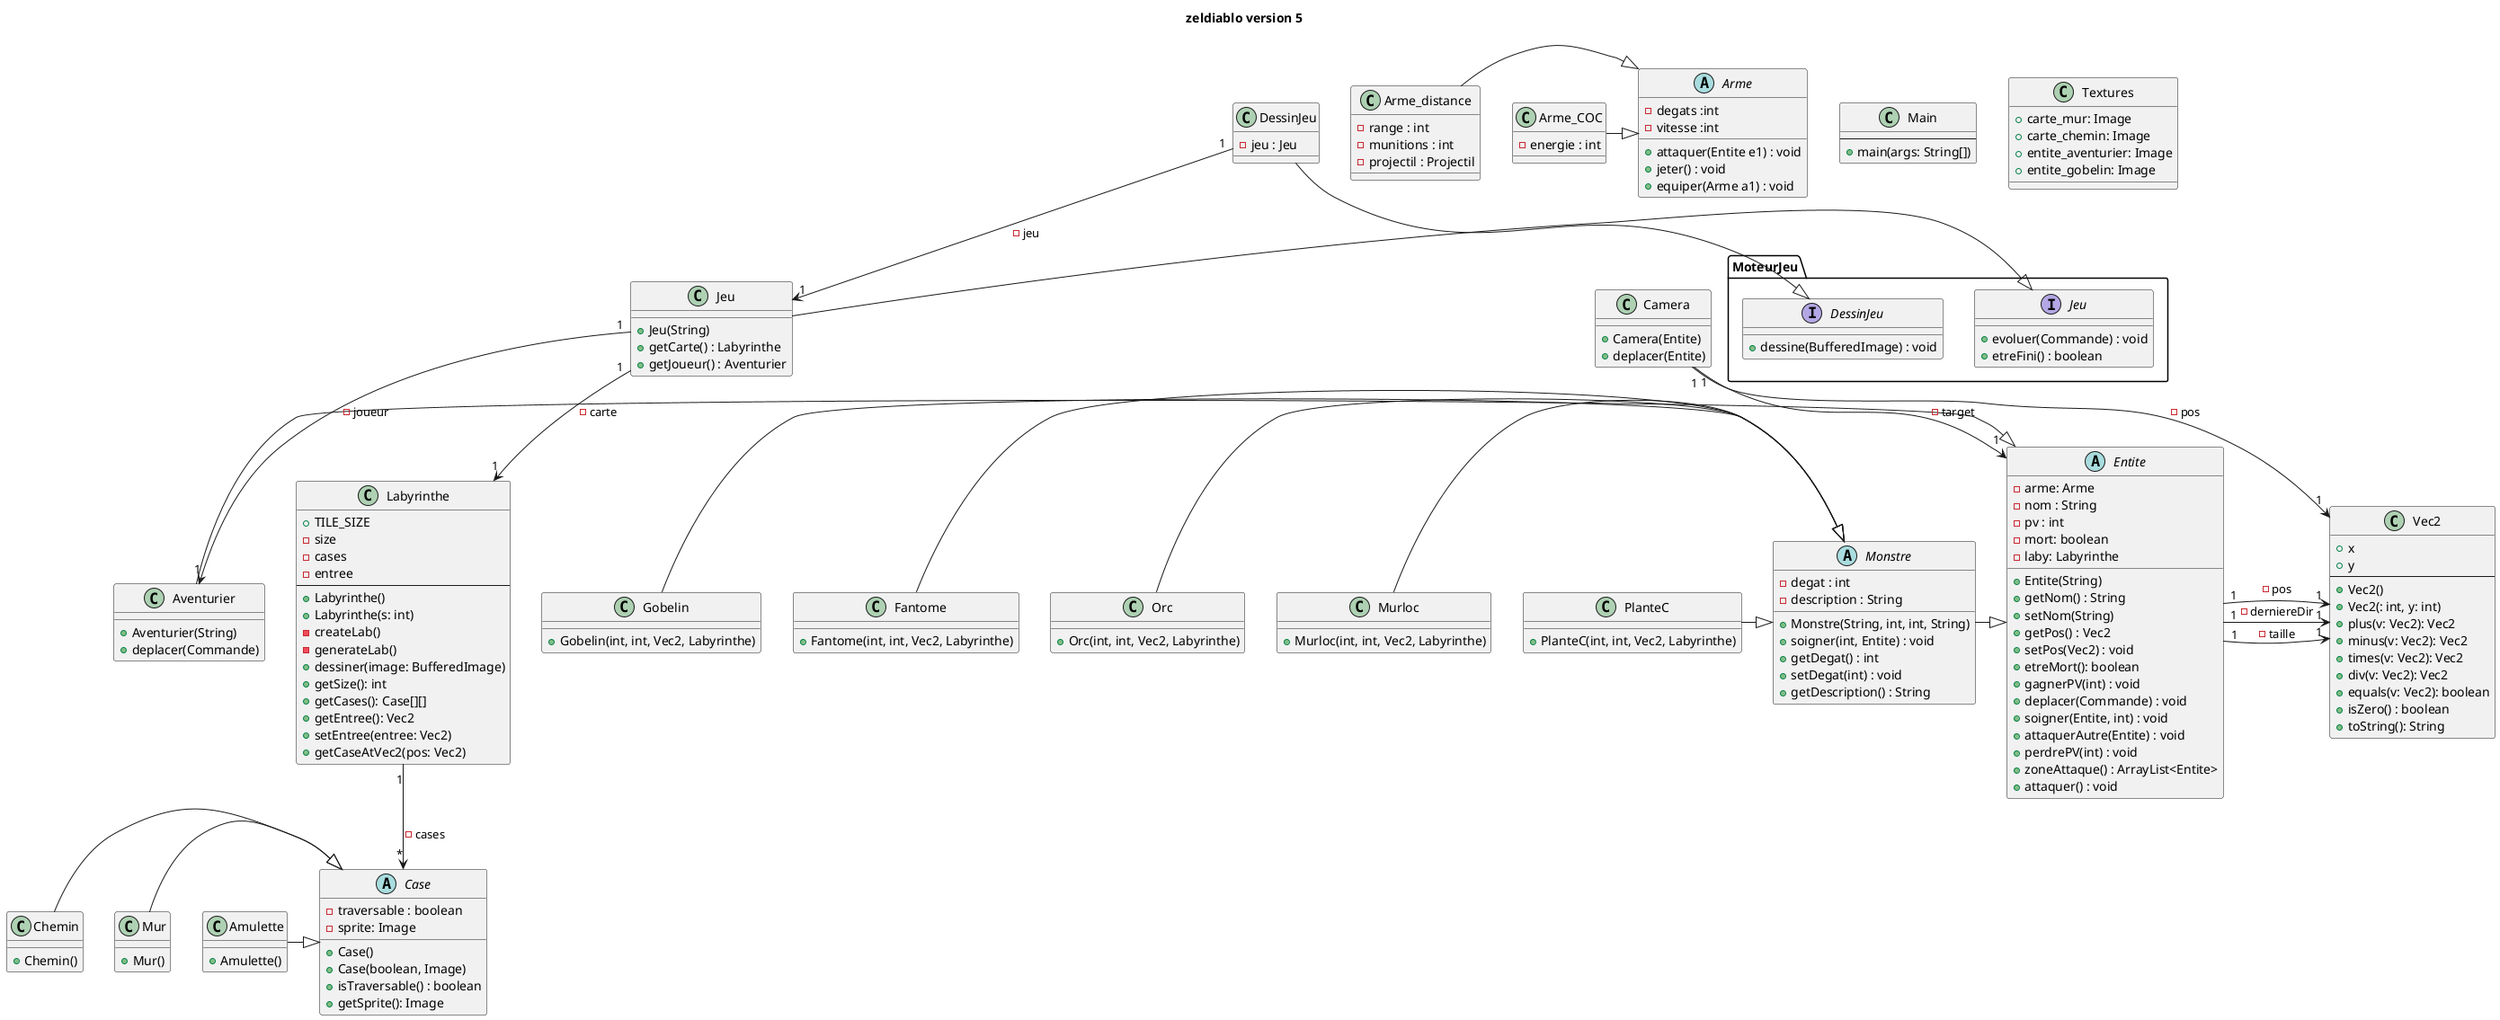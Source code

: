 @startuml
title zeldiablo version 5

class Jeu{

    + Jeu(String)
    + getCarte() : Labyrinthe
    + getJoueur() : Aventurier
}

abstract class Case{
    - traversable : boolean
    - sprite: Image
    + Case()
    + Case(boolean, Image)
    + isTraversable() : boolean
    + getSprite(): Image
}

class Chemin{
    + Chemin()
}

class Mur{
    + Mur()
}

class Amulette{
    + Amulette()
}

class Labyrinthe {
    + TILE_SIZE
    - size
    - cases
    - entree
    --
    + Labyrinthe()
    + Labyrinthe(s: int)
    - createLab()
    - generateLab()
    + dessiner(image: BufferedImage)
    + getSize(): int
    + getCases(): Case[][]
    + getEntree(): Vec2
    + setEntree(entree: Vec2)
    + getCaseAtVec2(pos: Vec2)
}

class Vec2 {
    + x
    + y
    --
    + Vec2()
    + Vec2(: int, y: int)
    + plus(v: Vec2): Vec2
    + minus(v: Vec2): Vec2
    + times(v: Vec2): Vec2
    + div(v: Vec2): Vec2
    + equals(v: Vec2): boolean
    + isZero() : boolean
    + toString(): String
}

abstract class Entite{
    - arme: Arme
    - nom : String
    - pv : int
    - mort: boolean
    - laby: Labyrinthe

    + Entite(String)
    + getNom() : String
    + setNom(String)
    + getPos() : Vec2
    + setPos(Vec2) : void
    + etreMort(): boolean
    + gagnerPV(int) : void
    + deplacer(Commande) : void
    + soigner(Entite, int) : void
    + attaquerAutre(Entite) : void
    + perdrePV(int) : void
    + zoneAttaque() : ArrayList<Entite>
    + attaquer() : void

}

abstract Monstre{
    - degat : int
    - description : String

    + Monstre(String, int, int, String)
    + soigner(int, Entite) : void
    + getDegat() : int
    + setDegat(int) : void
    + getDescription() : String
}

class Gobelin{
    + Gobelin(int, int, Vec2, Labyrinthe)
}

class Fantome{
    + Fantome(int, int, Vec2, Labyrinthe)
}

class Orc{
    + Orc(int, int, Vec2, Labyrinthe)
}

class Murloc{
    + Murloc(int, int, Vec2, Labyrinthe)
}

class PlanteC{
    + PlanteC(int, int, Vec2, Labyrinthe)
}

class Aventurier{
    + Aventurier(String)
    + deplacer(Commande)
}

class DessinJeu{
    - jeu : Jeu
}

class Main{
    --
    + main(args: String[])
}

interface MoteurJeu.DessinJeu{
    + dessine(BufferedImage) : void
}

interface MoteurJeu.Jeu{
    + evoluer(Commande) : void
    + etreFini() : boolean
}


class Camera {
    + Camera(Entite)
    + deplacer(Entite)
}

class Textures {
    + carte_mur: Image
    + carte_chemin: Image
    + entite_aventurier: Image
    + entite_gobelin: Image
}

abstract class Arme{
    - degats :int
    - vitesse :int

    + attaquer(Entite e1) : void
    + jeter() : void 
    + equiper(Arme a1) : void 
}

class Arme_distance{
    - range : int
    - munitions : int
    - projectil : Projectil 
}

class Arme_COC {
    - energie : int
}

Entite "1" -> "1" Vec2 : -derniereDir
Labyrinthe "1" --> "*" Case : - cases
Chemin -|> Case
Mur -|> Case
Amulette -|> Case
Jeu -|> MoteurJeu.Jeu
DessinJeu -|> MoteurJeu.DessinJeu
Aventurier -|> Entite
Monstre -|> Entite
Gobelin -|> Monstre
Fantome -|> Monstre
Orc -|> Monstre
Murloc -|> Monstre
PlanteC -|> Monstre
Arme_distance -|> Arme
Arme_COC -|> Arme
Jeu "1" --> "1" Labyrinthe : - carte
Jeu "1" --> "1" Aventurier : - joueur
DessinJeu "1" --> "1" Jeu : - jeu
Camera "1" --> "1" Entite : - target
Camera "1" --> "1" Vec2 : - pos
Entite "1" --> "1" Vec2 : - pos
Entite "1" --> "1" Vec2 : - taille
@enduml